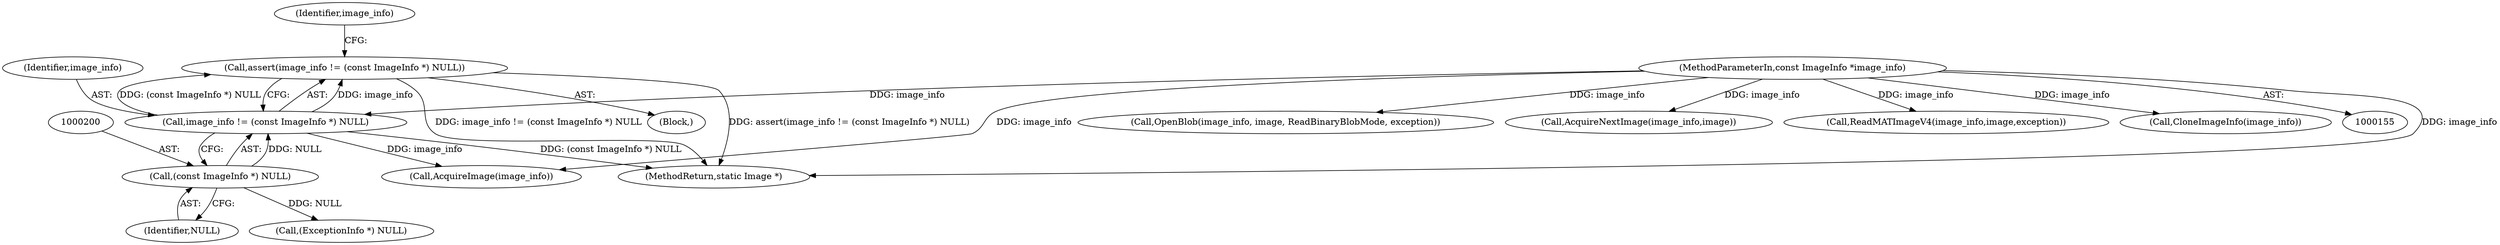 digraph "0_ImageMagick_e5c063a1007506ba69e97a35effcdef944421c89@API" {
"1000196" [label="(Call,assert(image_info != (const ImageInfo *) NULL))"];
"1000197" [label="(Call,image_info != (const ImageInfo *) NULL)"];
"1000156" [label="(MethodParameterIn,const ImageInfo *image_info)"];
"1000199" [label="(Call,(const ImageInfo *) NULL)"];
"1001910" [label="(MethodReturn,static Image *)"];
"1000201" [label="(Identifier,NULL)"];
"1000197" [label="(Call,image_info != (const ImageInfo *) NULL)"];
"1000237" [label="(Call,OpenBlob(image_info, image, ReadBinaryBlobMode, exception))"];
"1000205" [label="(Identifier,image_info)"];
"1001667" [label="(Call,AcquireNextImage(image_info,image))"];
"1000211" [label="(Call,(ExceptionInfo *) NULL)"];
"1000198" [label="(Identifier,image_info)"];
"1000196" [label="(Call,assert(image_info != (const ImageInfo *) NULL))"];
"1000287" [label="(Call,ReadMATImageV4(image_info,image,exception))"];
"1000471" [label="(Call,CloneImageInfo(image_info))"];
"1000158" [label="(Block,)"];
"1000156" [label="(MethodParameterIn,const ImageInfo *image_info)"];
"1000199" [label="(Call,(const ImageInfo *) NULL)"];
"1000233" [label="(Call,AcquireImage(image_info))"];
"1000196" -> "1000158"  [label="AST: "];
"1000196" -> "1000197"  [label="CFG: "];
"1000197" -> "1000196"  [label="AST: "];
"1000205" -> "1000196"  [label="CFG: "];
"1000196" -> "1001910"  [label="DDG: image_info != (const ImageInfo *) NULL"];
"1000196" -> "1001910"  [label="DDG: assert(image_info != (const ImageInfo *) NULL)"];
"1000197" -> "1000196"  [label="DDG: image_info"];
"1000197" -> "1000196"  [label="DDG: (const ImageInfo *) NULL"];
"1000197" -> "1000199"  [label="CFG: "];
"1000198" -> "1000197"  [label="AST: "];
"1000199" -> "1000197"  [label="AST: "];
"1000197" -> "1001910"  [label="DDG: (const ImageInfo *) NULL"];
"1000156" -> "1000197"  [label="DDG: image_info"];
"1000199" -> "1000197"  [label="DDG: NULL"];
"1000197" -> "1000233"  [label="DDG: image_info"];
"1000156" -> "1000155"  [label="AST: "];
"1000156" -> "1001910"  [label="DDG: image_info"];
"1000156" -> "1000233"  [label="DDG: image_info"];
"1000156" -> "1000237"  [label="DDG: image_info"];
"1000156" -> "1000287"  [label="DDG: image_info"];
"1000156" -> "1000471"  [label="DDG: image_info"];
"1000156" -> "1001667"  [label="DDG: image_info"];
"1000199" -> "1000201"  [label="CFG: "];
"1000200" -> "1000199"  [label="AST: "];
"1000201" -> "1000199"  [label="AST: "];
"1000199" -> "1000211"  [label="DDG: NULL"];
}
